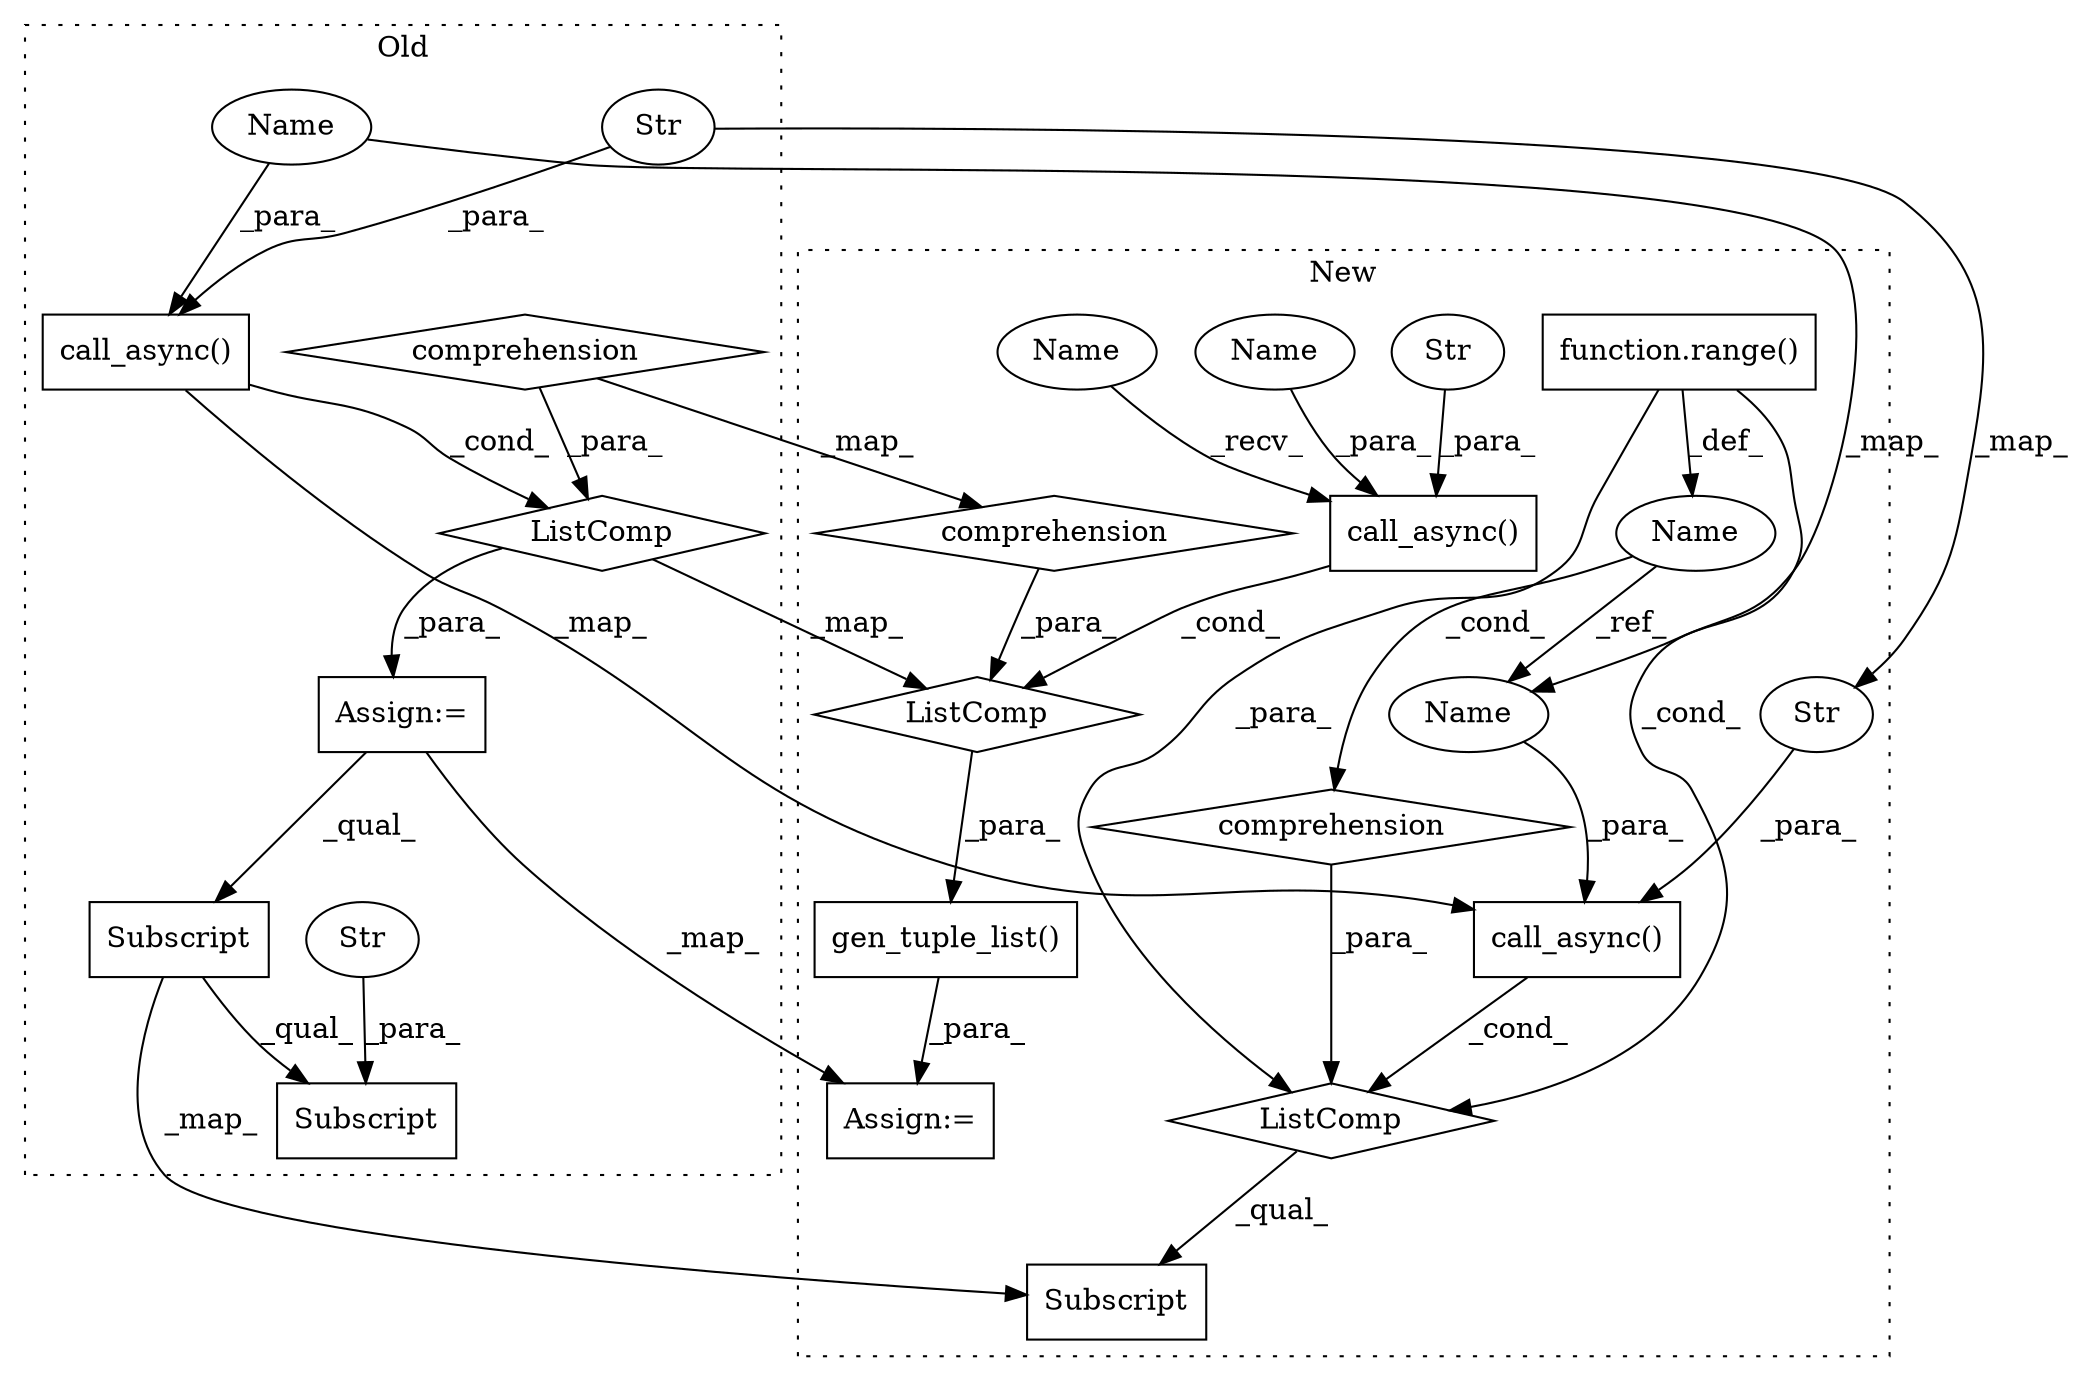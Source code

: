 digraph G {
subgraph cluster0 {
1 [label="call_async()" a="75" s="5604,5645" l="16,24" shape="box"];
3 [label="Subscript" a="63" s="5907,0" l="13,0" shape="box"];
9 [label="ListComp" a="106" s="5590" l="138" shape="diamond"];
11 [label="Subscript" a="63" s="5907,0" l="22,0" shape="box"];
12 [label="Str" a="66" s="5921" l="7" shape="ellipse"];
16 [label="comprehension" a="45" s="5682" l="3" shape="diamond"];
17 [label="Str" a="66" s="5626" l="19" shape="ellipse"];
20 [label="Assign:=" a="68" s="5587" l="3" shape="box"];
23 [label="Name" a="87" s="5620" l="4" shape="ellipse"];
label = "Old";
style="dotted";
}
subgraph cluster1 {
2 [label="call_async()" a="75" s="5787,5834" l="16,24" shape="box"];
4 [label="Subscript" a="63" s="6082,0" l="13,0" shape="box"];
5 [label="call_async()" a="75" s="5488,5526" l="16,1" shape="box"];
6 [label="Str" a="66" s="5510" l="16" shape="ellipse"];
7 [label="function.range()" a="75" s="5883,5906" l="6,1" shape="box"];
8 [label="gen_tuple_list()" a="75" s="5452,5586" l="22,1" shape="box"];
10 [label="ListComp" a="106" s="5474" l="112" shape="diamond"];
13 [label="Name" a="87" s="5875" l="4" shape="ellipse"];
14 [label="comprehension" a="45" s="5871" l="3" shape="diamond"];
15 [label="comprehension" a="45" s="5540" l="3" shape="diamond"];
18 [label="Str" a="66" s="5809" l="25" shape="ellipse"];
19 [label="ListComp" a="106" s="5773" l="144" shape="diamond"];
21 [label="Assign:=" a="68" s="5432" l="20" shape="box"];
22 [label="Name" a="87" s="5488" l="4" shape="ellipse"];
24 [label="Name" a="87" s="5803" l="4" shape="ellipse"];
25 [label="Name" a="87" s="5504" l="4" shape="ellipse"];
label = "New";
style="dotted";
}
1 -> 2 [label="_map_"];
1 -> 9 [label="_cond_"];
2 -> 19 [label="_cond_"];
3 -> 11 [label="_qual_"];
3 -> 4 [label="_map_"];
5 -> 10 [label="_cond_"];
6 -> 5 [label="_para_"];
7 -> 13 [label="_def_"];
7 -> 19 [label="_cond_"];
7 -> 19 [label="_para_"];
8 -> 21 [label="_para_"];
9 -> 20 [label="_para_"];
9 -> 10 [label="_map_"];
10 -> 8 [label="_para_"];
12 -> 11 [label="_para_"];
13 -> 14 [label="_cond_"];
13 -> 24 [label="_ref_"];
14 -> 19 [label="_para_"];
15 -> 10 [label="_para_"];
16 -> 9 [label="_para_"];
16 -> 15 [label="_map_"];
17 -> 1 [label="_para_"];
17 -> 18 [label="_map_"];
18 -> 2 [label="_para_"];
19 -> 4 [label="_qual_"];
20 -> 3 [label="_qual_"];
20 -> 21 [label="_map_"];
22 -> 5 [label="_recv_"];
23 -> 24 [label="_map_"];
23 -> 1 [label="_para_"];
24 -> 2 [label="_para_"];
25 -> 5 [label="_para_"];
}